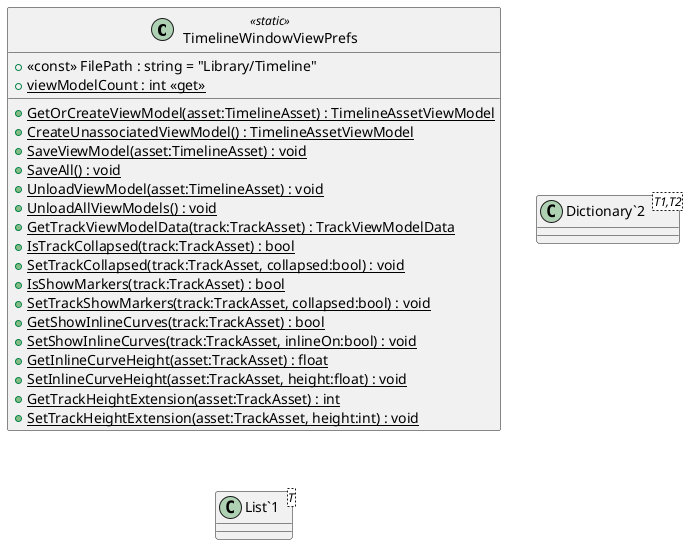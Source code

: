 @startuml
class TimelineWindowViewPrefs <<static>> {
    + <<const>> FilePath : string = "Library/Timeline"
    + {static} viewModelCount : int <<get>>
    + {static} GetOrCreateViewModel(asset:TimelineAsset) : TimelineAssetViewModel
    + {static} CreateUnassociatedViewModel() : TimelineAssetViewModel
    + {static} SaveViewModel(asset:TimelineAsset) : void
    + {static} SaveAll() : void
    + {static} UnloadViewModel(asset:TimelineAsset) : void
    + {static} UnloadAllViewModels() : void
    + {static} GetTrackViewModelData(track:TrackAsset) : TrackViewModelData
    + {static} IsTrackCollapsed(track:TrackAsset) : bool
    + {static} SetTrackCollapsed(track:TrackAsset, collapsed:bool) : void
    + {static} IsShowMarkers(track:TrackAsset) : bool
    + {static} SetTrackShowMarkers(track:TrackAsset, collapsed:bool) : void
    + {static} GetShowInlineCurves(track:TrackAsset) : bool
    + {static} SetShowInlineCurves(track:TrackAsset, inlineOn:bool) : void
    + {static} GetInlineCurveHeight(asset:TrackAsset) : float
    + {static} SetInlineCurveHeight(asset:TrackAsset, height:float) : void
    + {static} GetTrackHeightExtension(asset:TrackAsset) : int
    + {static} SetTrackHeightExtension(asset:TrackAsset, height:int) : void
}
class "Dictionary`2"<T1,T2> {
}
class "List`1"<T> {
}
@enduml
